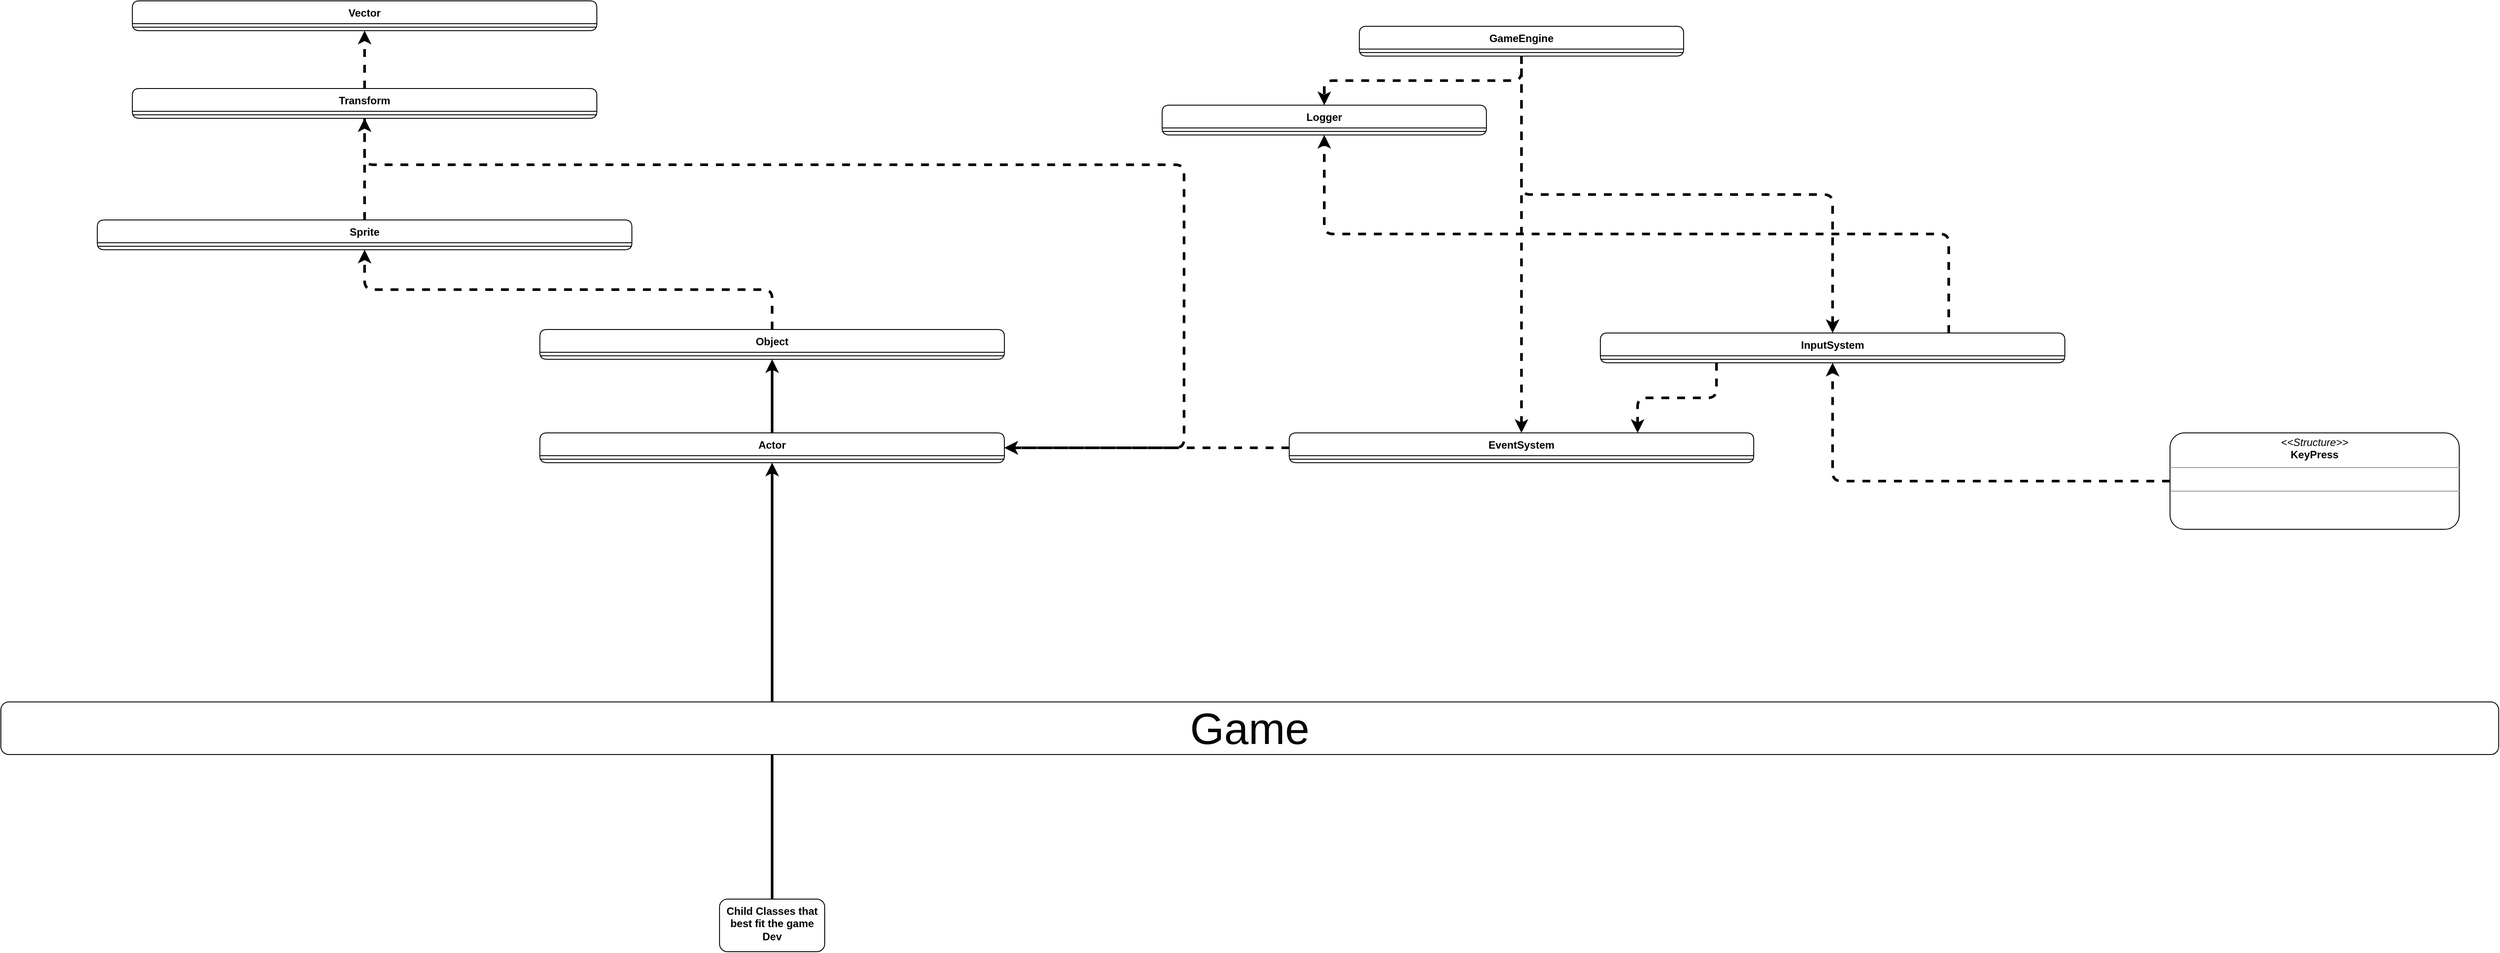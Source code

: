 <mxfile version="20.2.8" type="device"><diagram id="Res_MFt2tQa9ZmmpcqQg" name="Page-1"><mxGraphModel dx="1760" dy="1076" grid="1" gridSize="25" guides="1" tooltips="1" connect="1" arrows="1" fold="1" page="1" pageScale="1" pageWidth="3300" pageHeight="4681" background="none" math="0" shadow="0"><root><mxCell id="0"/><mxCell id="1" parent="0"/><mxCell id="TzonNZ6yyS0ptHYCjy6T-36" style="edgeStyle=orthogonalEdgeStyle;rounded=1;orthogonalLoop=1;jettySize=auto;html=1;dashed=1;strokeWidth=3;" parent="1" source="TzonNZ6yyS0ptHYCjy6T-5" target="TzonNZ6yyS0ptHYCjy6T-23" edge="1"><mxGeometry relative="1" as="geometry"><mxPoint x="1900" y="620.0" as="targetPoint"/></mxGeometry></mxCell><mxCell id="TzonNZ6yyS0ptHYCjy6T-5" value="GameEngine" style="swimlane;fontStyle=1;align=center;verticalAlign=top;childLayout=stackLayout;horizontal=1;startSize=26;horizontalStack=0;resizeParent=1;resizeParentMax=0;resizeLast=0;collapsible=1;marginBottom=0;rounded=1;" parent="1" vertex="1"><mxGeometry x="1675" y="579" width="370" height="34" as="geometry"/></mxCell><mxCell id="TzonNZ6yyS0ptHYCjy6T-7" value="" style="line;strokeWidth=1;fillColor=none;align=left;verticalAlign=middle;spacingTop=-1;spacingLeft=3;spacingRight=3;rotatable=0;labelPosition=right;points=[];portConstraint=eastwest;strokeColor=inherit;rounded=1;" parent="TzonNZ6yyS0ptHYCjy6T-5" vertex="1"><mxGeometry y="26" width="370" height="8" as="geometry"/></mxCell><mxCell id="3lg1B-7YSAO5YjJT4bGC-70" style="edgeStyle=orthogonalEdgeStyle;rounded=1;orthogonalLoop=1;jettySize=auto;html=1;exitX=0.75;exitY=0;exitDx=0;exitDy=0;dashed=1;strokeWidth=3;" parent="1" source="TzonNZ6yyS0ptHYCjy6T-12" target="TzonNZ6yyS0ptHYCjy6T-23" edge="1"><mxGeometry relative="1" as="geometry"><mxPoint x="625" y="594" as="targetPoint"/></mxGeometry></mxCell><mxCell id="0GS06Vb7dUHfA2e0pD15-1" style="edgeStyle=orthogonalEdgeStyle;rounded=1;orthogonalLoop=1;jettySize=auto;html=1;exitX=0.25;exitY=1;exitDx=0;exitDy=0;dashed=1;strokeWidth=3;entryX=0.75;entryY=0;entryDx=0;entryDy=0;" parent="1" source="TzonNZ6yyS0ptHYCjy6T-12" target="SGDce-Z-O2z4yjtDkLk2-2" edge="1"><mxGeometry relative="1" as="geometry"/></mxCell><mxCell id="TzonNZ6yyS0ptHYCjy6T-12" value="InputSystem" style="swimlane;fontStyle=1;align=center;verticalAlign=top;childLayout=stackLayout;horizontal=1;startSize=26;horizontalStack=0;resizeParent=1;resizeParentMax=0;resizeLast=0;collapsible=1;marginBottom=0;rounded=1;" parent="1" vertex="1"><mxGeometry x="1950" y="929" width="530" height="34" as="geometry"/></mxCell><mxCell id="TzonNZ6yyS0ptHYCjy6T-16" value="" style="line;strokeWidth=1;fillColor=none;align=left;verticalAlign=middle;spacingTop=-1;spacingLeft=3;spacingRight=3;rotatable=0;labelPosition=right;points=[];portConstraint=eastwest;strokeColor=inherit;rounded=1;" parent="TzonNZ6yyS0ptHYCjy6T-12" vertex="1"><mxGeometry y="26" width="530" height="8" as="geometry"/></mxCell><mxCell id="TzonNZ6yyS0ptHYCjy6T-19" style="edgeStyle=orthogonalEdgeStyle;rounded=1;orthogonalLoop=1;jettySize=auto;html=1;dashed=1;exitX=0.5;exitY=0;exitDx=0;exitDy=0;strokeWidth=3;endArrow=none;endFill=0;startArrow=classic;startFill=1;" parent="1" source="TzonNZ6yyS0ptHYCjy6T-12" target="TzonNZ6yyS0ptHYCjy6T-5" edge="1"><mxGeometry relative="1" as="geometry"><mxPoint x="2085" y="739" as="sourcePoint"/><mxPoint x="1250" y="760" as="targetPoint"/></mxGeometry></mxCell><mxCell id="TzonNZ6yyS0ptHYCjy6T-22" style="edgeStyle=orthogonalEdgeStyle;rounded=1;orthogonalLoop=1;jettySize=auto;html=1;exitX=0;exitY=0.5;exitDx=0;exitDy=0;dashed=1;strokeWidth=3;" parent="1" source="TzonNZ6yyS0ptHYCjy6T-20" target="TzonNZ6yyS0ptHYCjy6T-12" edge="1"><mxGeometry relative="1" as="geometry"><mxPoint x="2515" y="834" as="targetPoint"/></mxGeometry></mxCell><mxCell id="TzonNZ6yyS0ptHYCjy6T-20" value="&lt;p style=&quot;margin:0px;margin-top:4px;text-align:center;&quot;&gt;&lt;i&gt;&amp;lt;&amp;lt;Structure&amp;gt;&amp;gt;&lt;/i&gt;&lt;br&gt;&lt;b&gt;KeyPress&lt;/b&gt;&lt;/p&gt;&lt;hr size=&quot;1&quot;&gt;&lt;p style=&quot;margin:0px;margin-left:4px;&quot;&gt;&lt;br&gt;&lt;/p&gt;&lt;hr size=&quot;1&quot;&gt;&lt;p style=&quot;margin:0px;margin-left:4px;&quot;&gt;&lt;br&gt;&lt;/p&gt;" style="verticalAlign=top;align=left;overflow=fill;fontSize=12;fontFamily=Helvetica;html=1;rounded=1;" parent="1" vertex="1"><mxGeometry x="2600" y="1043" width="330" height="110" as="geometry"/></mxCell><mxCell id="TzonNZ6yyS0ptHYCjy6T-23" value="Logger" style="swimlane;fontStyle=1;align=center;verticalAlign=top;childLayout=stackLayout;horizontal=1;startSize=26;horizontalStack=0;resizeParent=1;resizeParentMax=0;resizeLast=0;collapsible=1;marginBottom=0;rounded=1;" parent="1" vertex="1"><mxGeometry x="1450" y="669" width="370" height="34" as="geometry"/></mxCell><mxCell id="TzonNZ6yyS0ptHYCjy6T-27" value="" style="line;strokeWidth=1;fillColor=none;align=left;verticalAlign=middle;spacingTop=-1;spacingLeft=3;spacingRight=3;rotatable=0;labelPosition=right;points=[];portConstraint=eastwest;strokeColor=inherit;rounded=1;" parent="TzonNZ6yyS0ptHYCjy6T-23" vertex="1"><mxGeometry y="26" width="370" height="8" as="geometry"/></mxCell><mxCell id="SGDce-Z-O2z4yjtDkLk2-6" style="edgeStyle=orthogonalEdgeStyle;rounded=1;orthogonalLoop=1;jettySize=auto;html=1;exitX=0.5;exitY=0;exitDx=0;exitDy=0;dashed=1;strokeWidth=3;startArrow=classic;startFill=1;endArrow=none;endFill=0;" parent="1" source="SGDce-Z-O2z4yjtDkLk2-2" target="TzonNZ6yyS0ptHYCjy6T-5" edge="1"><mxGeometry relative="1" as="geometry"><mxPoint x="1250" y="786" as="targetPoint"/></mxGeometry></mxCell><mxCell id="SGDce-Z-O2z4yjtDkLk2-2" value="EventSystem" style="swimlane;fontStyle=1;align=center;verticalAlign=top;childLayout=stackLayout;horizontal=1;startSize=26;horizontalStack=0;resizeParent=1;resizeParentMax=0;resizeLast=0;collapsible=1;marginBottom=0;rounded=1;" parent="1" vertex="1"><mxGeometry x="1595" y="1043" width="530" height="34" as="geometry"/></mxCell><mxCell id="SGDce-Z-O2z4yjtDkLk2-4" value="" style="line;strokeWidth=1;fillColor=none;align=left;verticalAlign=middle;spacingTop=-1;spacingLeft=3;spacingRight=3;rotatable=0;labelPosition=right;points=[];portConstraint=eastwest;strokeColor=inherit;rounded=1;" parent="SGDce-Z-O2z4yjtDkLk2-2" vertex="1"><mxGeometry y="26" width="530" height="8" as="geometry"/></mxCell><mxCell id="SGDce-Z-O2z4yjtDkLk2-10" value="Object" style="swimlane;fontStyle=1;align=center;verticalAlign=top;childLayout=stackLayout;horizontal=1;startSize=26;horizontalStack=0;resizeParent=1;resizeParentMax=0;resizeLast=0;collapsible=1;marginBottom=0;rounded=1;" parent="1" vertex="1"><mxGeometry x="740" y="925" width="530" height="34" as="geometry"/></mxCell><mxCell id="SGDce-Z-O2z4yjtDkLk2-11" value="" style="line;strokeWidth=1;fillColor=none;align=left;verticalAlign=middle;spacingTop=-1;spacingLeft=3;spacingRight=3;rotatable=0;labelPosition=right;points=[];portConstraint=eastwest;strokeColor=inherit;rounded=1;" parent="SGDce-Z-O2z4yjtDkLk2-10" vertex="1"><mxGeometry y="26" width="530" height="8" as="geometry"/></mxCell><mxCell id="SGDce-Z-O2z4yjtDkLk2-19" style="edgeStyle=orthogonalEdgeStyle;rounded=1;orthogonalLoop=1;jettySize=auto;html=1;strokeWidth=3;" parent="1" source="SGDce-Z-O2z4yjtDkLk2-13" target="SGDce-Z-O2z4yjtDkLk2-10" edge="1"><mxGeometry relative="1" as="geometry"/></mxCell><mxCell id="0GS06Vb7dUHfA2e0pD15-6" value="" style="edgeStyle=orthogonalEdgeStyle;rounded=1;orthogonalLoop=1;jettySize=auto;html=1;strokeWidth=3;fontSize=50;fontColor=#050505;endArrow=none;endFill=0;startArrow=classic;startFill=1;" parent="1" source="SGDce-Z-O2z4yjtDkLk2-13" target="0GS06Vb7dUHfA2e0pD15-5" edge="1"><mxGeometry relative="1" as="geometry"/></mxCell><mxCell id="SGDce-Z-O2z4yjtDkLk2-13" value="Actor&#10;" style="swimlane;fontStyle=1;align=center;verticalAlign=top;childLayout=stackLayout;horizontal=1;startSize=26;horizontalStack=0;resizeParent=1;resizeParentMax=0;resizeLast=0;collapsible=1;marginBottom=0;rounded=1;" parent="1" vertex="1"><mxGeometry x="740" y="1043" width="530" height="34" as="geometry"/></mxCell><mxCell id="SGDce-Z-O2z4yjtDkLk2-15" value="" style="line;strokeWidth=1;fillColor=none;align=left;verticalAlign=middle;spacingTop=-1;spacingLeft=3;spacingRight=3;rotatable=0;labelPosition=right;points=[];portConstraint=eastwest;strokeColor=inherit;rounded=1;" parent="SGDce-Z-O2z4yjtDkLk2-13" vertex="1"><mxGeometry y="26" width="530" height="8" as="geometry"/></mxCell><mxCell id="3lg1B-7YSAO5YjJT4bGC-1" value="Vector" style="swimlane;fontStyle=1;align=center;verticalAlign=top;childLayout=stackLayout;horizontal=1;startSize=26;horizontalStack=0;resizeParent=1;resizeParentMax=0;resizeLast=0;collapsible=1;marginBottom=0;rounded=1;" parent="1" vertex="1"><mxGeometry x="275" y="550" width="530" height="34" as="geometry"/></mxCell><mxCell id="3lg1B-7YSAO5YjJT4bGC-3" value="" style="line;strokeWidth=1;fillColor=none;align=left;verticalAlign=middle;spacingTop=-1;spacingLeft=3;spacingRight=3;rotatable=0;labelPosition=right;points=[];portConstraint=eastwest;strokeColor=inherit;rounded=1;" parent="3lg1B-7YSAO5YjJT4bGC-1" vertex="1"><mxGeometry y="26" width="530" height="8" as="geometry"/></mxCell><mxCell id="3lg1B-7YSAO5YjJT4bGC-72" style="edgeStyle=orthogonalEdgeStyle;rounded=1;orthogonalLoop=1;jettySize=auto;html=1;dashed=1;strokeWidth=3;" parent="1" source="3lg1B-7YSAO5YjJT4bGC-11" target="3lg1B-7YSAO5YjJT4bGC-1" edge="1"><mxGeometry relative="1" as="geometry"><mxPoint x="755" y="532" as="targetPoint"/></mxGeometry></mxCell><mxCell id="3lg1B-7YSAO5YjJT4bGC-11" value="Transform" style="swimlane;fontStyle=1;align=center;verticalAlign=top;childLayout=stackLayout;horizontal=1;startSize=26;horizontalStack=0;resizeParent=1;resizeParentMax=0;resizeLast=0;collapsible=1;marginBottom=0;rounded=1;" parent="1" vertex="1"><mxGeometry x="275" y="650" width="530" height="34" as="geometry"/></mxCell><mxCell id="3lg1B-7YSAO5YjJT4bGC-15" value="" style="line;strokeWidth=1;fillColor=none;align=left;verticalAlign=middle;spacingTop=-1;spacingLeft=3;spacingRight=3;rotatable=0;labelPosition=right;points=[];portConstraint=eastwest;strokeColor=inherit;rounded=1;" parent="3lg1B-7YSAO5YjJT4bGC-11" vertex="1"><mxGeometry y="26" width="530" height="8" as="geometry"/></mxCell><mxCell id="3lg1B-7YSAO5YjJT4bGC-52" style="edgeStyle=orthogonalEdgeStyle;rounded=1;orthogonalLoop=1;jettySize=auto;html=1;exitX=0.5;exitY=0;exitDx=0;exitDy=0;dashed=1;strokeWidth=3;" parent="1" source="3lg1B-7YSAO5YjJT4bGC-33" target="3lg1B-7YSAO5YjJT4bGC-11" edge="1"><mxGeometry relative="1" as="geometry"/></mxCell><mxCell id="3lg1B-7YSAO5YjJT4bGC-33" value="Sprite" style="swimlane;fontStyle=1;align=center;verticalAlign=top;childLayout=stackLayout;horizontal=1;startSize=26;horizontalStack=0;resizeParent=1;resizeParentMax=0;resizeLast=0;collapsible=1;marginBottom=0;rounded=1;" parent="1" vertex="1"><mxGeometry x="235" y="800" width="610" height="34" as="geometry"/></mxCell><mxCell id="3lg1B-7YSAO5YjJT4bGC-38" value="" style="line;strokeWidth=1;fillColor=none;align=left;verticalAlign=middle;spacingTop=-1;spacingLeft=3;spacingRight=3;rotatable=0;labelPosition=right;points=[];portConstraint=eastwest;strokeColor=inherit;rounded=1;" parent="3lg1B-7YSAO5YjJT4bGC-33" vertex="1"><mxGeometry y="26" width="610" height="8" as="geometry"/></mxCell><mxCell id="3lg1B-7YSAO5YjJT4bGC-64" style="edgeStyle=orthogonalEdgeStyle;rounded=1;orthogonalLoop=1;jettySize=auto;html=1;dashed=1;strokeWidth=3;" parent="1" source="SGDce-Z-O2z4yjtDkLk2-10" target="3lg1B-7YSAO5YjJT4bGC-33" edge="1"><mxGeometry relative="1" as="geometry"><mxPoint x="1180" y="1329" as="sourcePoint"/><mxPoint x="1030" y="1355" as="targetPoint"/></mxGeometry></mxCell><mxCell id="3lg1B-7YSAO5YjJT4bGC-69" style="edgeStyle=orthogonalEdgeStyle;rounded=1;orthogonalLoop=1;jettySize=auto;html=1;dashed=1;strokeWidth=3;startArrow=classic;startFill=1;endArrow=none;endFill=0;" parent="1" source="SGDce-Z-O2z4yjtDkLk2-13" target="SGDce-Z-O2z4yjtDkLk2-2" edge="1"><mxGeometry relative="1" as="geometry"><mxPoint x="1435" y="2493.0" as="sourcePoint"/></mxGeometry></mxCell><mxCell id="3lg1B-7YSAO5YjJT4bGC-83" style="edgeStyle=orthogonalEdgeStyle;rounded=1;orthogonalLoop=1;jettySize=auto;html=1;dashed=1;strokeWidth=3;fontSize=100;startArrow=none;startFill=0;endArrow=classic;endFill=1;" parent="1" source="3lg1B-7YSAO5YjJT4bGC-11" target="SGDce-Z-O2z4yjtDkLk2-13" edge="1"><mxGeometry relative="1" as="geometry"><Array as="points"><mxPoint x="1005" y="737"/><mxPoint x="1475" y="737"/><mxPoint x="1475" y="1299"/></Array><mxPoint x="1270" y="737.0" as="sourcePoint"/></mxGeometry></mxCell><mxCell id="0GS06Vb7dUHfA2e0pD15-4" value="&lt;font style=&quot;font-size: 50px;&quot; color=&quot;#050505&quot;&gt;Game&lt;/font&gt;" style="rounded=1;whiteSpace=wrap;html=1;fillColor=#FFFFFF;" parent="1" vertex="1"><mxGeometry x="125" y="1350" width="2850" height="60" as="geometry"/></mxCell><mxCell id="0GS06Vb7dUHfA2e0pD15-5" value="Child Classes that best fit the game Dev&lt;br&gt;" style="whiteSpace=wrap;html=1;verticalAlign=top;fontStyle=1;startSize=26;rounded=1;" parent="1" vertex="1"><mxGeometry x="945" y="1575" width="120" height="60" as="geometry"/></mxCell></root></mxGraphModel></diagram></mxfile>